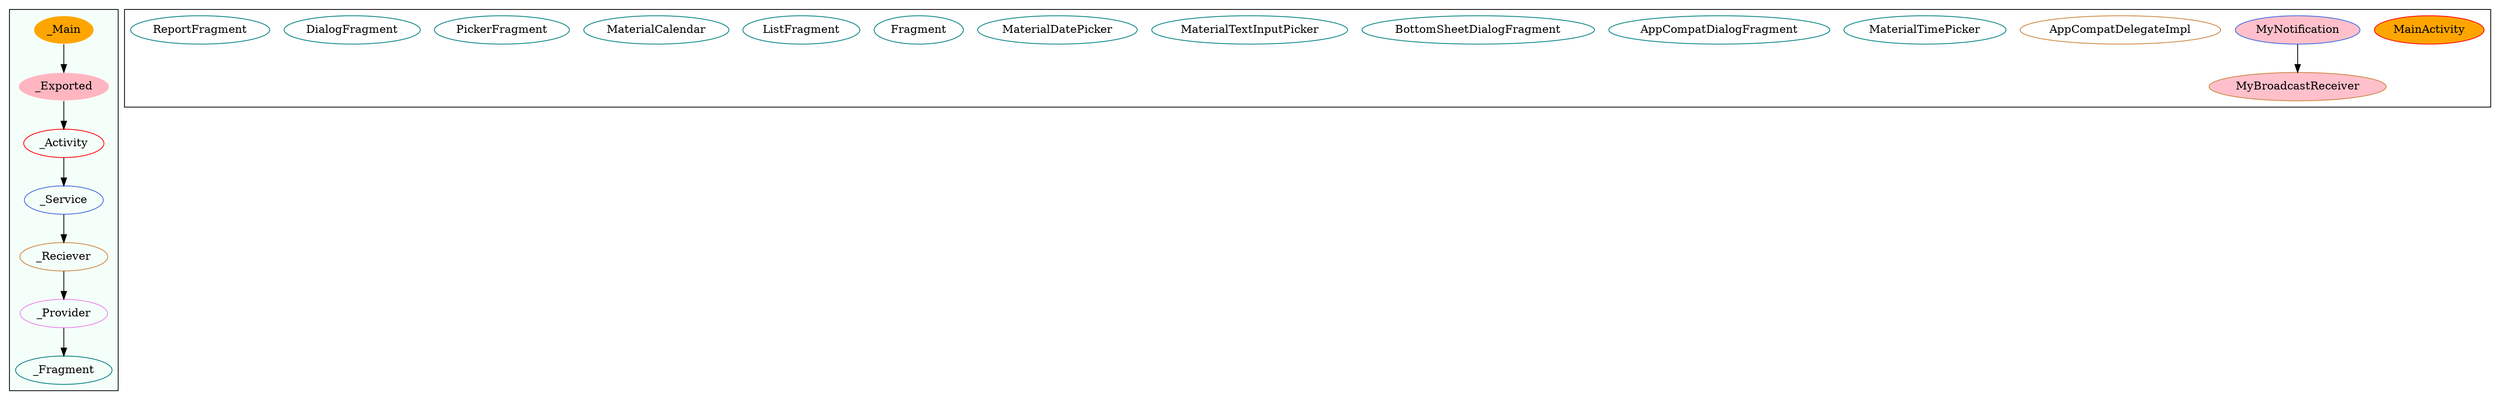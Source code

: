 digraph G {
subgraph cluster_legend{ 
bgcolor=mintcream;
_Activity[color = red];
_Service[color = royalblue];
_Provider[color = violet];
_Reciever[color = peru];
_Fragment[color = teal];
_Main[style=filled, fillcolor=orange, color = mintcream];
_Exported[style=filled, fillcolor=lightpink, color = mintcream];
_Main -> _Exported -> _Activity -> _Service -> _Reciever -> _Provider -> _Fragment; 
}
subgraph cluster_component{ 
MainActivity[style=filled, fillcolor=orange, color = red];
MyNotification[style=filled, fillcolor=pink, color = royalblue];
AppCompatDelegateImpl[color = peru];
MyBroadcastReceiver[style=filled, fillcolor=pink, color = peru];
MaterialTimePicker[color = teal];
AppCompatDialogFragment[color = teal];
BottomSheetDialogFragment[color = teal];
MaterialTextInputPicker[color = teal];
MaterialDatePicker[color = teal];
Fragment[color = teal];
ListFragment[color = teal];
MaterialCalendar[color = teal];
PickerFragment[color = teal];
DialogFragment[color = teal];
ReportFragment[color = teal];
MyNotification->MyBroadcastReceiver;
}
}
